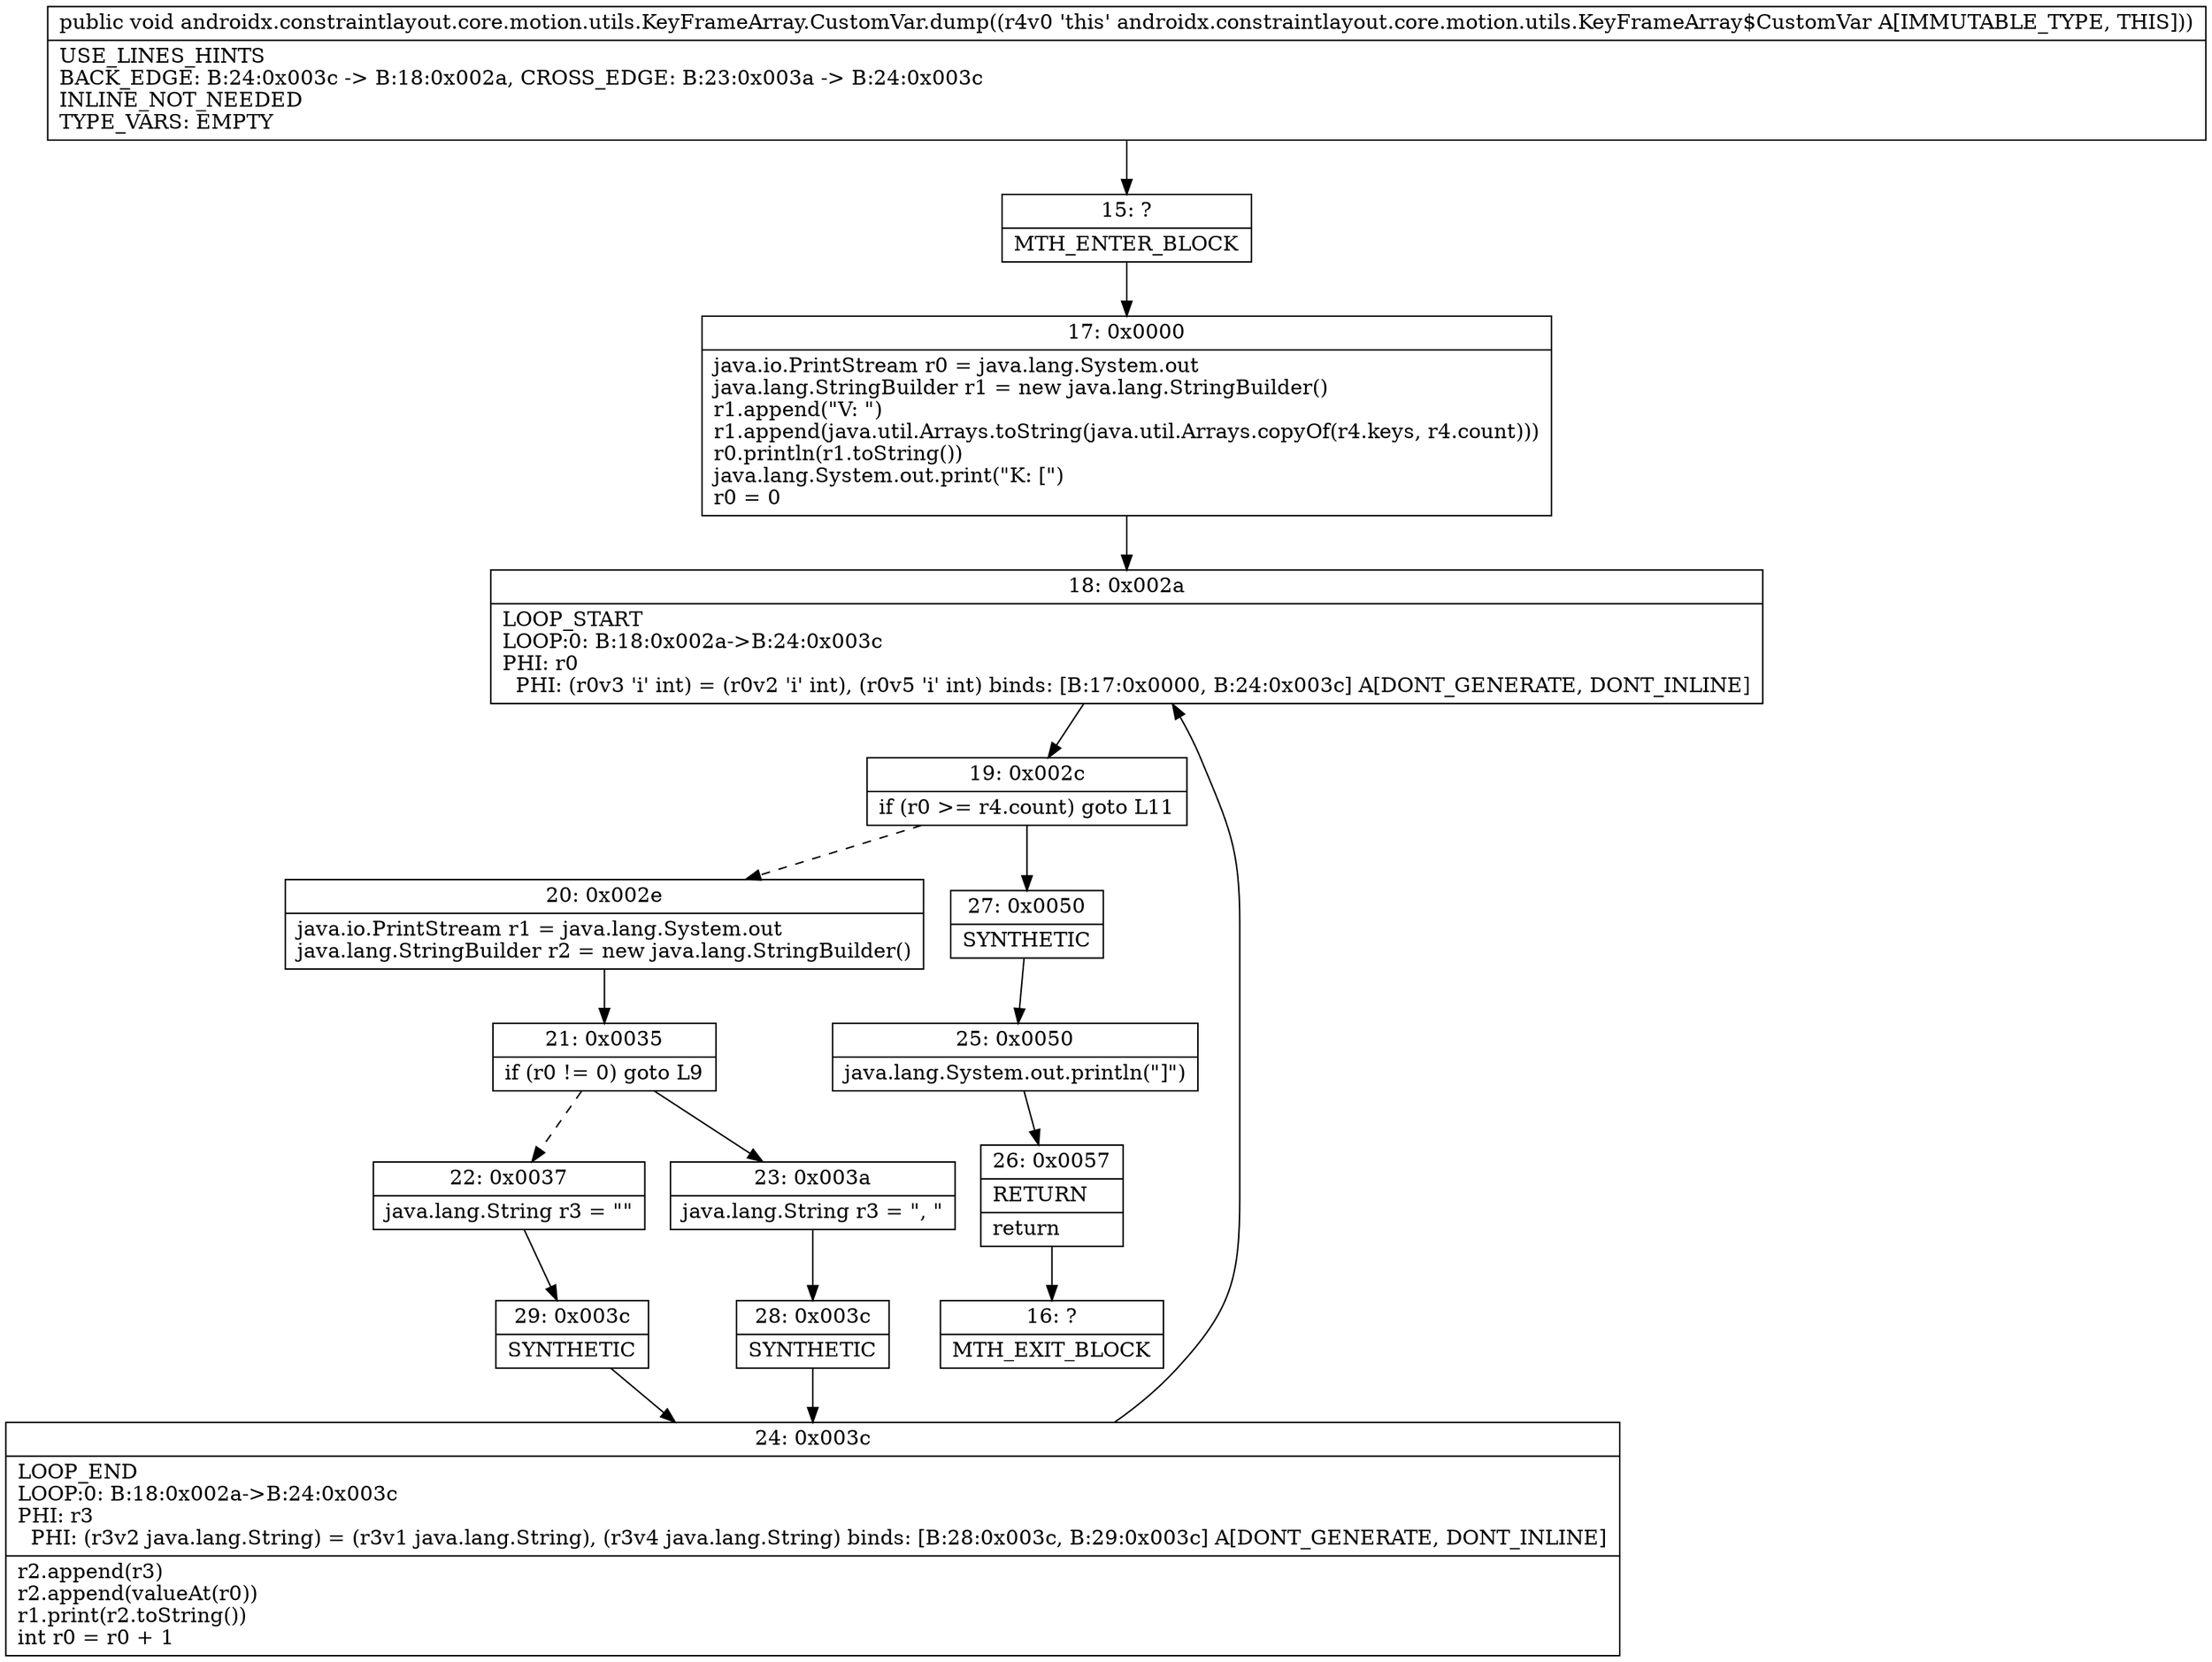 digraph "CFG forandroidx.constraintlayout.core.motion.utils.KeyFrameArray.CustomVar.dump()V" {
Node_15 [shape=record,label="{15\:\ ?|MTH_ENTER_BLOCK\l}"];
Node_17 [shape=record,label="{17\:\ 0x0000|java.io.PrintStream r0 = java.lang.System.out\ljava.lang.StringBuilder r1 = new java.lang.StringBuilder()\lr1.append(\"V: \")\lr1.append(java.util.Arrays.toString(java.util.Arrays.copyOf(r4.keys, r4.count)))\lr0.println(r1.toString())\ljava.lang.System.out.print(\"K: [\")\lr0 = 0\l}"];
Node_18 [shape=record,label="{18\:\ 0x002a|LOOP_START\lLOOP:0: B:18:0x002a\-\>B:24:0x003c\lPHI: r0 \l  PHI: (r0v3 'i' int) = (r0v2 'i' int), (r0v5 'i' int) binds: [B:17:0x0000, B:24:0x003c] A[DONT_GENERATE, DONT_INLINE]\l}"];
Node_19 [shape=record,label="{19\:\ 0x002c|if (r0 \>= r4.count) goto L11\l}"];
Node_20 [shape=record,label="{20\:\ 0x002e|java.io.PrintStream r1 = java.lang.System.out\ljava.lang.StringBuilder r2 = new java.lang.StringBuilder()\l}"];
Node_21 [shape=record,label="{21\:\ 0x0035|if (r0 != 0) goto L9\l}"];
Node_22 [shape=record,label="{22\:\ 0x0037|java.lang.String r3 = \"\"\l}"];
Node_29 [shape=record,label="{29\:\ 0x003c|SYNTHETIC\l}"];
Node_24 [shape=record,label="{24\:\ 0x003c|LOOP_END\lLOOP:0: B:18:0x002a\-\>B:24:0x003c\lPHI: r3 \l  PHI: (r3v2 java.lang.String) = (r3v1 java.lang.String), (r3v4 java.lang.String) binds: [B:28:0x003c, B:29:0x003c] A[DONT_GENERATE, DONT_INLINE]\l|r2.append(r3)\lr2.append(valueAt(r0))\lr1.print(r2.toString())\lint r0 = r0 + 1\l}"];
Node_23 [shape=record,label="{23\:\ 0x003a|java.lang.String r3 = \", \"\l}"];
Node_28 [shape=record,label="{28\:\ 0x003c|SYNTHETIC\l}"];
Node_27 [shape=record,label="{27\:\ 0x0050|SYNTHETIC\l}"];
Node_25 [shape=record,label="{25\:\ 0x0050|java.lang.System.out.println(\"]\")\l}"];
Node_26 [shape=record,label="{26\:\ 0x0057|RETURN\l|return\l}"];
Node_16 [shape=record,label="{16\:\ ?|MTH_EXIT_BLOCK\l}"];
MethodNode[shape=record,label="{public void androidx.constraintlayout.core.motion.utils.KeyFrameArray.CustomVar.dump((r4v0 'this' androidx.constraintlayout.core.motion.utils.KeyFrameArray$CustomVar A[IMMUTABLE_TYPE, THIS]))  | USE_LINES_HINTS\lBACK_EDGE: B:24:0x003c \-\> B:18:0x002a, CROSS_EDGE: B:23:0x003a \-\> B:24:0x003c\lINLINE_NOT_NEEDED\lTYPE_VARS: EMPTY\l}"];
MethodNode -> Node_15;Node_15 -> Node_17;
Node_17 -> Node_18;
Node_18 -> Node_19;
Node_19 -> Node_20[style=dashed];
Node_19 -> Node_27;
Node_20 -> Node_21;
Node_21 -> Node_22[style=dashed];
Node_21 -> Node_23;
Node_22 -> Node_29;
Node_29 -> Node_24;
Node_24 -> Node_18;
Node_23 -> Node_28;
Node_28 -> Node_24;
Node_27 -> Node_25;
Node_25 -> Node_26;
Node_26 -> Node_16;
}

